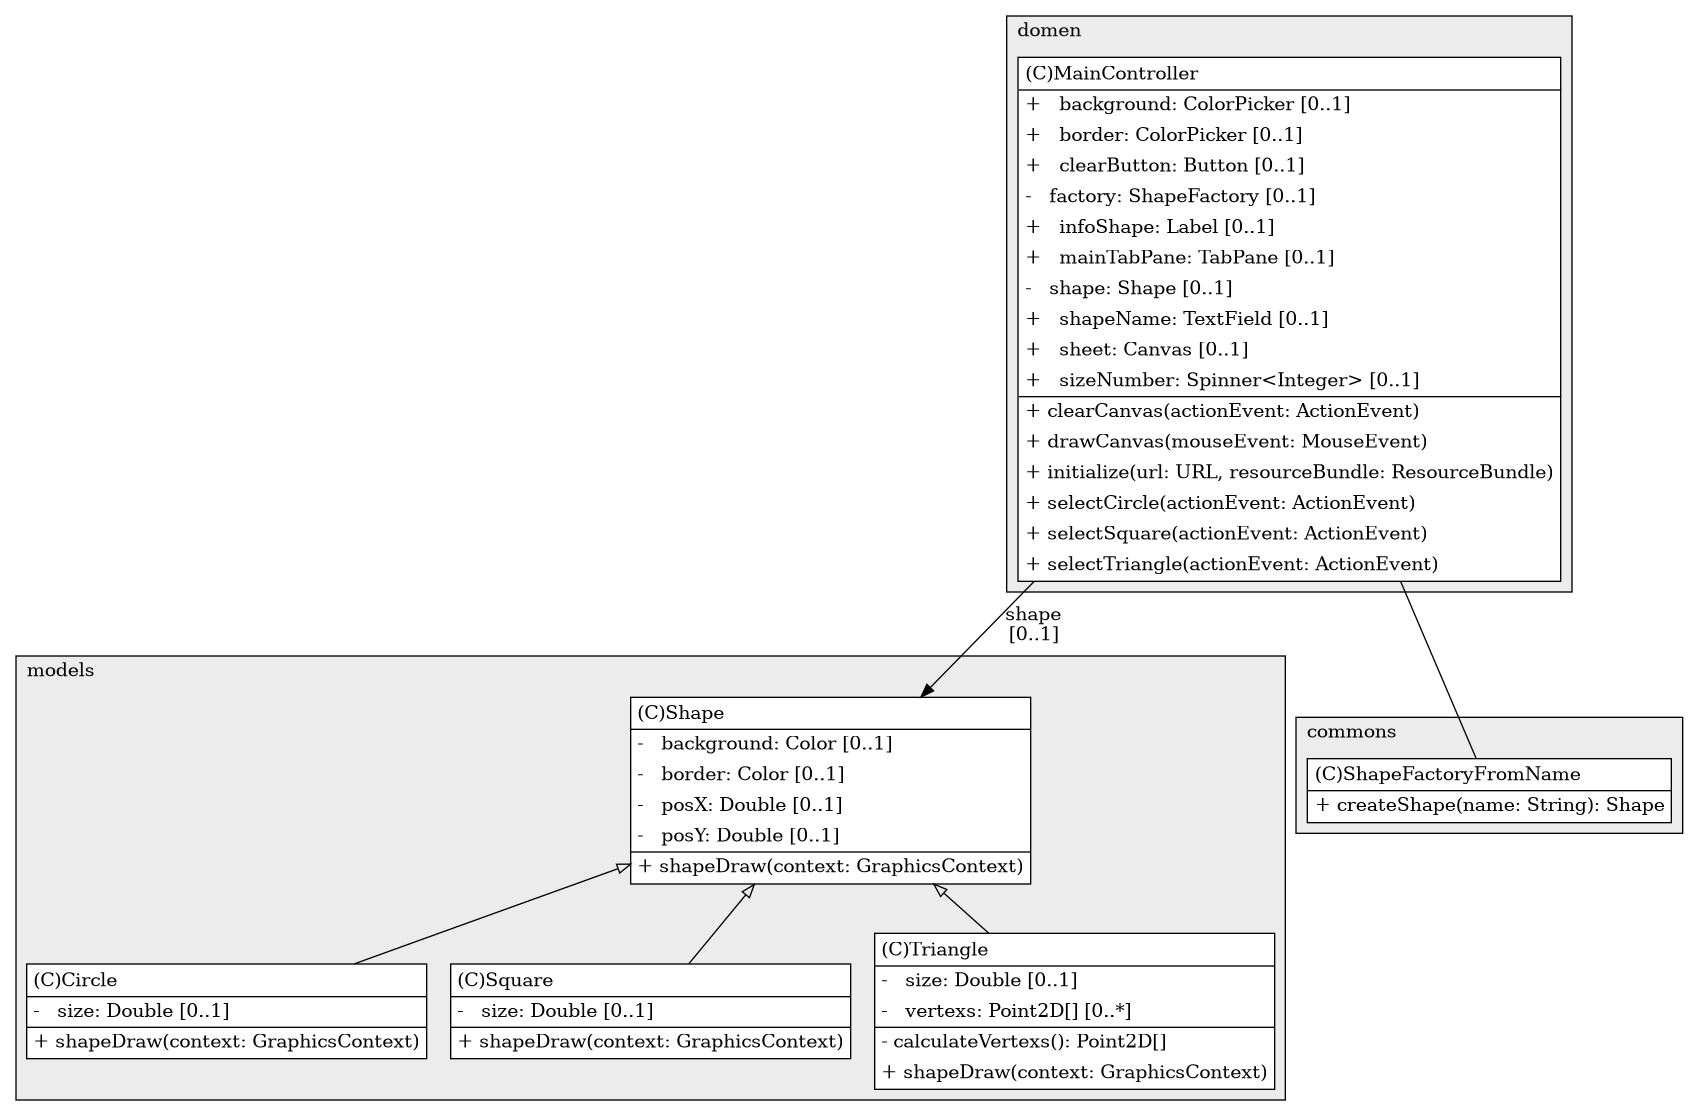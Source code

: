 @startuml

/' diagram meta data start
config=StructureConfiguration;
{
  "projectClassification": {
    "searchMode": "OpenProject", // OpenProject, AllProjects
    "includedProjects": "",
    "pathEndKeywords": "*.impl",
    "isClientPath": "",
    "isClientName": "",
    "isTestPath": "",
    "isTestName": "",
    "isMappingPath": "",
    "isMappingName": "",
    "isDataAccessPath": "",
    "isDataAccessName": "",
    "isDataStructurePath": "",
    "isDataStructureName": "",
    "isInterfaceStructuresPath": "",
    "isInterfaceStructuresName": "",
    "isEntryPointPath": "",
    "isEntryPointName": "",
    "treatFinalFieldsAsMandatory": false
  },
  "graphRestriction": {
    "classPackageExcludeFilter": "",
    "classPackageIncludeFilter": "",
    "classNameExcludeFilter": "",
    "classNameIncludeFilter": "",
    "methodNameExcludeFilter": "",
    "methodNameIncludeFilter": "",
    "removeByInheritance": "", // inheritance/annotation based filtering is done in a second step
    "removeByAnnotation": "",
    "removeByClassPackage": "", // cleanup the graph after inheritance/annotation based filtering is done
    "removeByClassName": "",
    "cutMappings": false,
    "cutEnum": true,
    "cutTests": true,
    "cutClient": true,
    "cutDataAccess": false,
    "cutInterfaceStructures": false,
    "cutDataStructures": false,
    "cutGetterAndSetter": true,
    "cutConstructors": true
  },
  "graphTraversal": {
    "forwardDepth": 6,
    "backwardDepth": 6,
    "classPackageExcludeFilter": "",
    "classPackageIncludeFilter": "",
    "classNameExcludeFilter": "",
    "classNameIncludeFilter": "",
    "methodNameExcludeFilter": "",
    "methodNameIncludeFilter": "",
    "hideMappings": false,
    "hideDataStructures": false,
    "hidePrivateMethods": true,
    "hideInterfaceCalls": true, // indirection: implementation -> interface (is hidden) -> implementation
    "onlyShowApplicationEntryPoints": false, // root node is included
    "useMethodCallsForStructureDiagram": "ForwardOnly" // ForwardOnly, BothDirections, No
  },
  "details": {
    "aggregation": "GroupByClass", // ByClass, GroupByClass, None
    "showClassGenericTypes": true,
    "showMethods": true,
    "showMethodParameterNames": true,
    "showMethodParameterTypes": true,
    "showMethodReturnType": true,
    "showPackageLevels": 2,
    "showDetailedClassStructure": true
  },
  "rootClass": "application.domen.MainController",
  "extensionCallbackMethod": "" // qualified.class.name#methodName - signature: public static String method(String)
}
diagram meta data end '/



digraph g {
    rankdir="TB"
    splines=polyline
    

'nodes 
subgraph cluster_1068799382 { 
   	label=models
	labeljust=l
	fillcolor="#ececec"
	style=filled
   
   Circle12873928[
	label=<<TABLE BORDER="1" CELLBORDER="0" CELLPADDING="4" CELLSPACING="0">
<TR><TD ALIGN="LEFT" >(C)Circle</TD></TR>
<HR/>
<TR><TD ALIGN="LEFT" >-   size: Double [0..1]</TD></TR>
<HR/>
<TR><TD ALIGN="LEFT" >+ shapeDraw(context: GraphicsContext)</TD></TR>
</TABLE>>
	style=filled
	margin=0
	shape=plaintext
	fillcolor="#FFFFFF"
];

Shape12873928[
	label=<<TABLE BORDER="1" CELLBORDER="0" CELLPADDING="4" CELLSPACING="0">
<TR><TD ALIGN="LEFT" >(C)Shape</TD></TR>
<HR/>
<TR><TD ALIGN="LEFT" >-   background: Color [0..1]</TD></TR>
<TR><TD ALIGN="LEFT" >-   border: Color [0..1]</TD></TR>
<TR><TD ALIGN="LEFT" >-   posX: Double [0..1]</TD></TR>
<TR><TD ALIGN="LEFT" >-   posY: Double [0..1]</TD></TR>
<HR/>
<TR><TD ALIGN="LEFT" >+ shapeDraw(context: GraphicsContext)</TD></TR>
</TABLE>>
	style=filled
	margin=0
	shape=plaintext
	fillcolor="#FFFFFF"
];

Square12873928[
	label=<<TABLE BORDER="1" CELLBORDER="0" CELLPADDING="4" CELLSPACING="0">
<TR><TD ALIGN="LEFT" >(C)Square</TD></TR>
<HR/>
<TR><TD ALIGN="LEFT" >-   size: Double [0..1]</TD></TR>
<HR/>
<TR><TD ALIGN="LEFT" >+ shapeDraw(context: GraphicsContext)</TD></TR>
</TABLE>>
	style=filled
	margin=0
	shape=plaintext
	fillcolor="#FFFFFF"
];

Triangle12873928[
	label=<<TABLE BORDER="1" CELLBORDER="0" CELLPADDING="4" CELLSPACING="0">
<TR><TD ALIGN="LEFT" >(C)Triangle</TD></TR>
<HR/>
<TR><TD ALIGN="LEFT" >-   size: Double [0..1]</TD></TR>
<TR><TD ALIGN="LEFT" >-   vertexs: Point2D[] [0..*]</TD></TR>
<HR/>
<TR><TD ALIGN="LEFT" >- calculateVertexs(): Point2D[]</TD></TR>
<TR><TD ALIGN="LEFT" >+ shapeDraw(context: GraphicsContext)</TD></TR>
</TABLE>>
	style=filled
	margin=0
	shape=plaintext
	fillcolor="#FFFFFF"
];
} 

subgraph cluster_950408168 { 
   	label=commons
	labeljust=l
	fillcolor="#ececec"
	style=filled
   
   ShapeFactoryFromName122542410[
	label=<<TABLE BORDER="1" CELLBORDER="0" CELLPADDING="4" CELLSPACING="0">
<TR><TD ALIGN="LEFT" >(C)ShapeFactoryFromName</TD></TR>
<HR/>
<TR><TD ALIGN="LEFT" >+ createShape(name: String): Shape</TD></TR>
</TABLE>>
	style=filled
	margin=0
	shape=plaintext
	fillcolor="#FFFFFF"
];
} 

subgraph cluster_95766891 { 
   	label=domen
	labeljust=l
	fillcolor="#ececec"
	style=filled
   
   MainController1393361075[
	label=<<TABLE BORDER="1" CELLBORDER="0" CELLPADDING="4" CELLSPACING="0">
<TR><TD ALIGN="LEFT" >(C)MainController</TD></TR>
<HR/>
<TR><TD ALIGN="LEFT" >+   background: ColorPicker [0..1]</TD></TR>
<TR><TD ALIGN="LEFT" >+   border: ColorPicker [0..1]</TD></TR>
<TR><TD ALIGN="LEFT" >+   clearButton: Button [0..1]</TD></TR>
<TR><TD ALIGN="LEFT" >-   factory: ShapeFactory [0..1]</TD></TR>
<TR><TD ALIGN="LEFT" >+   infoShape: Label [0..1]</TD></TR>
<TR><TD ALIGN="LEFT" >+   mainTabPane: TabPane [0..1]</TD></TR>
<TR><TD ALIGN="LEFT" >-   shape: Shape [0..1]</TD></TR>
<TR><TD ALIGN="LEFT" >+   shapeName: TextField [0..1]</TD></TR>
<TR><TD ALIGN="LEFT" >+   sheet: Canvas [0..1]</TD></TR>
<TR><TD ALIGN="LEFT" >+   sizeNumber: Spinner&lt;Integer&gt; [0..1]</TD></TR>
<HR/>
<TR><TD ALIGN="LEFT" >+ clearCanvas(actionEvent: ActionEvent)</TD></TR>
<TR><TD ALIGN="LEFT" >+ drawCanvas(mouseEvent: MouseEvent)</TD></TR>
<TR><TD ALIGN="LEFT" >+ initialize(url: URL, resourceBundle: ResourceBundle)</TD></TR>
<TR><TD ALIGN="LEFT" >+ selectCircle(actionEvent: ActionEvent)</TD></TR>
<TR><TD ALIGN="LEFT" >+ selectSquare(actionEvent: ActionEvent)</TD></TR>
<TR><TD ALIGN="LEFT" >+ selectTriangle(actionEvent: ActionEvent)</TD></TR>
</TABLE>>
	style=filled
	margin=0
	shape=plaintext
	fillcolor="#FFFFFF"
];
} 

'edges    
MainController1393361075 -> Shape12873928[label="shape
[0..1]"];
MainController1393361075 -> ShapeFactoryFromName122542410[arrowhead=none];
Shape12873928 -> Circle12873928[arrowhead=none, arrowtail=empty, dir=both];
Shape12873928 -> Square12873928[arrowhead=none, arrowtail=empty, dir=both];
Shape12873928 -> Triangle12873928[arrowhead=none, arrowtail=empty, dir=both];
    
}
@enduml
